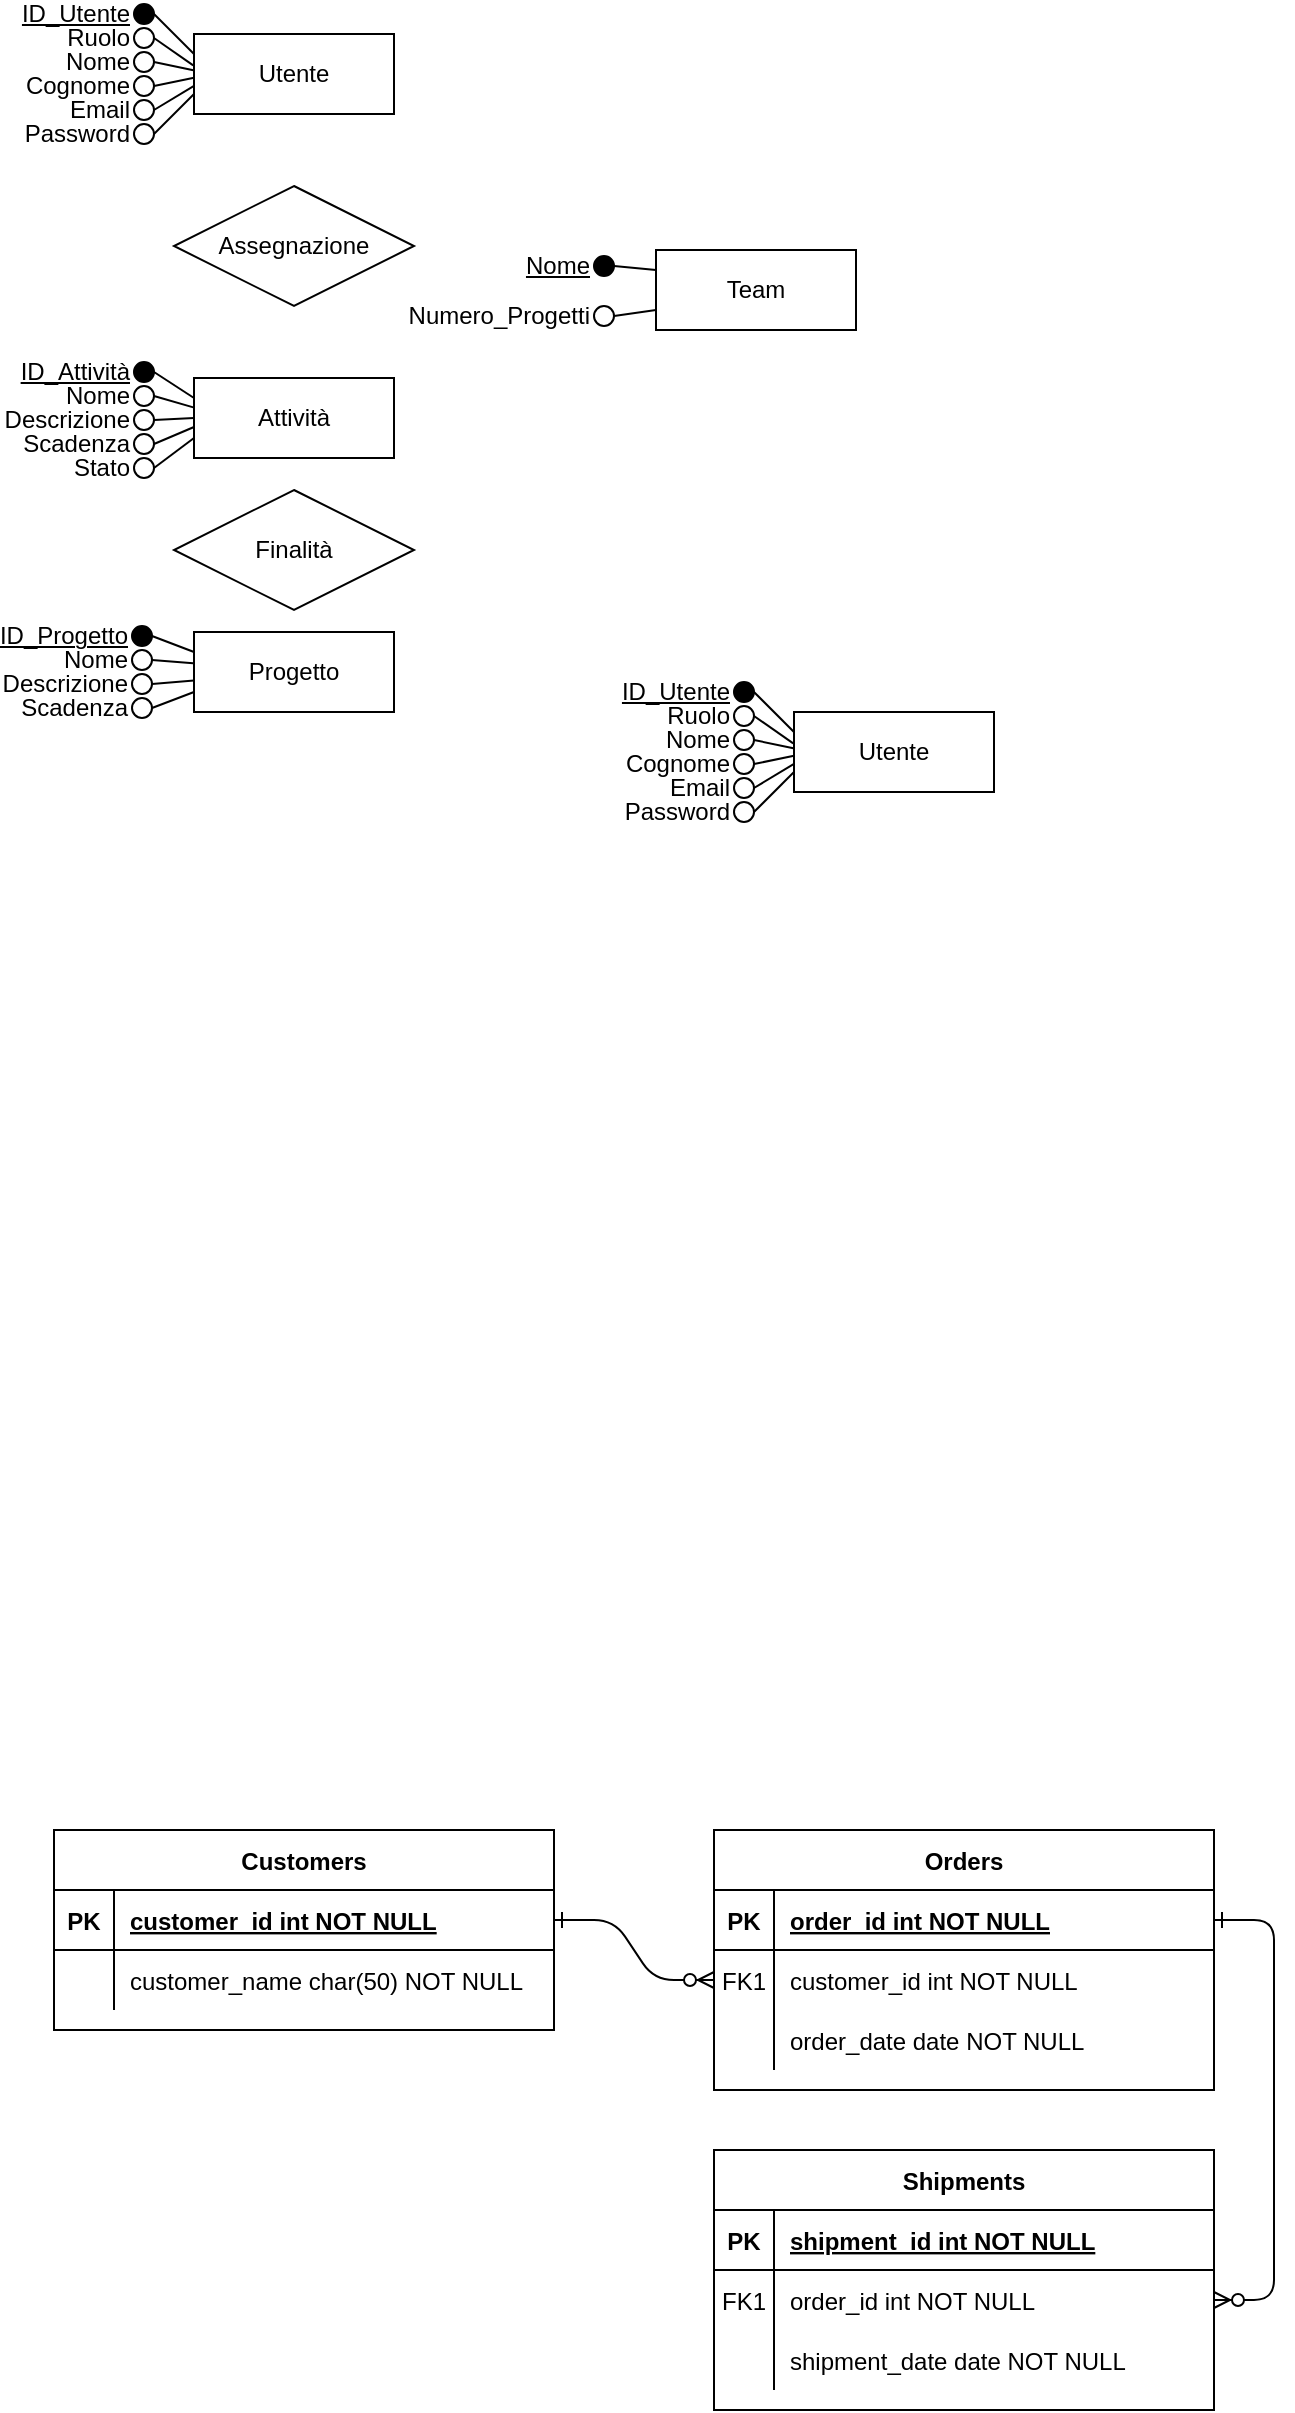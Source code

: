 <mxfile version="22.1.19" type="github">
  <diagram id="R2lEEEUBdFMjLlhIrx00" name="Page-1">
    <mxGraphModel dx="555" dy="1414" grid="1" gridSize="10" guides="1" tooltips="1" connect="1" arrows="1" fold="1" page="1" pageScale="1" pageWidth="850" pageHeight="1100" math="0" shadow="0" extFonts="Permanent Marker^https://fonts.googleapis.com/css?family=Permanent+Marker">
      <root>
        <mxCell id="0" />
        <mxCell id="1" parent="0" />
        <mxCell id="C-vyLk0tnHw3VtMMgP7b-1" value="" style="edgeStyle=entityRelationEdgeStyle;endArrow=ERzeroToMany;startArrow=ERone;endFill=1;startFill=0;" parent="1" source="C-vyLk0tnHw3VtMMgP7b-24" target="C-vyLk0tnHw3VtMMgP7b-6" edge="1">
          <mxGeometry width="100" height="100" relative="1" as="geometry">
            <mxPoint x="340" y="720" as="sourcePoint" />
            <mxPoint x="440" y="620" as="targetPoint" />
          </mxGeometry>
        </mxCell>
        <mxCell id="C-vyLk0tnHw3VtMMgP7b-12" value="" style="edgeStyle=entityRelationEdgeStyle;endArrow=ERzeroToMany;startArrow=ERone;endFill=1;startFill=0;" parent="1" source="C-vyLk0tnHw3VtMMgP7b-3" target="C-vyLk0tnHw3VtMMgP7b-17" edge="1">
          <mxGeometry width="100" height="100" relative="1" as="geometry">
            <mxPoint x="400" y="180" as="sourcePoint" />
            <mxPoint x="460" y="205" as="targetPoint" />
          </mxGeometry>
        </mxCell>
        <mxCell id="C-vyLk0tnHw3VtMMgP7b-2" value="Orders" style="shape=table;startSize=30;container=1;collapsible=1;childLayout=tableLayout;fixedRows=1;rowLines=0;fontStyle=1;align=center;resizeLast=1;" parent="1" vertex="1">
          <mxGeometry x="450" y="120" width="250" height="130" as="geometry" />
        </mxCell>
        <mxCell id="C-vyLk0tnHw3VtMMgP7b-3" value="" style="shape=partialRectangle;collapsible=0;dropTarget=0;pointerEvents=0;fillColor=none;points=[[0,0.5],[1,0.5]];portConstraint=eastwest;top=0;left=0;right=0;bottom=1;" parent="C-vyLk0tnHw3VtMMgP7b-2" vertex="1">
          <mxGeometry y="30" width="250" height="30" as="geometry" />
        </mxCell>
        <mxCell id="C-vyLk0tnHw3VtMMgP7b-4" value="PK" style="shape=partialRectangle;overflow=hidden;connectable=0;fillColor=none;top=0;left=0;bottom=0;right=0;fontStyle=1;" parent="C-vyLk0tnHw3VtMMgP7b-3" vertex="1">
          <mxGeometry width="30" height="30" as="geometry" />
        </mxCell>
        <mxCell id="C-vyLk0tnHw3VtMMgP7b-5" value="order_id int NOT NULL " style="shape=partialRectangle;overflow=hidden;connectable=0;fillColor=none;top=0;left=0;bottom=0;right=0;align=left;spacingLeft=6;fontStyle=5;" parent="C-vyLk0tnHw3VtMMgP7b-3" vertex="1">
          <mxGeometry x="30" width="220" height="30" as="geometry" />
        </mxCell>
        <mxCell id="C-vyLk0tnHw3VtMMgP7b-6" value="" style="shape=partialRectangle;collapsible=0;dropTarget=0;pointerEvents=0;fillColor=none;points=[[0,0.5],[1,0.5]];portConstraint=eastwest;top=0;left=0;right=0;bottom=0;" parent="C-vyLk0tnHw3VtMMgP7b-2" vertex="1">
          <mxGeometry y="60" width="250" height="30" as="geometry" />
        </mxCell>
        <mxCell id="C-vyLk0tnHw3VtMMgP7b-7" value="FK1" style="shape=partialRectangle;overflow=hidden;connectable=0;fillColor=none;top=0;left=0;bottom=0;right=0;" parent="C-vyLk0tnHw3VtMMgP7b-6" vertex="1">
          <mxGeometry width="30" height="30" as="geometry" />
        </mxCell>
        <mxCell id="C-vyLk0tnHw3VtMMgP7b-8" value="customer_id int NOT NULL" style="shape=partialRectangle;overflow=hidden;connectable=0;fillColor=none;top=0;left=0;bottom=0;right=0;align=left;spacingLeft=6;" parent="C-vyLk0tnHw3VtMMgP7b-6" vertex="1">
          <mxGeometry x="30" width="220" height="30" as="geometry" />
        </mxCell>
        <mxCell id="C-vyLk0tnHw3VtMMgP7b-9" value="" style="shape=partialRectangle;collapsible=0;dropTarget=0;pointerEvents=0;fillColor=none;points=[[0,0.5],[1,0.5]];portConstraint=eastwest;top=0;left=0;right=0;bottom=0;" parent="C-vyLk0tnHw3VtMMgP7b-2" vertex="1">
          <mxGeometry y="90" width="250" height="30" as="geometry" />
        </mxCell>
        <mxCell id="C-vyLk0tnHw3VtMMgP7b-10" value="" style="shape=partialRectangle;overflow=hidden;connectable=0;fillColor=none;top=0;left=0;bottom=0;right=0;" parent="C-vyLk0tnHw3VtMMgP7b-9" vertex="1">
          <mxGeometry width="30" height="30" as="geometry" />
        </mxCell>
        <mxCell id="C-vyLk0tnHw3VtMMgP7b-11" value="order_date date NOT NULL" style="shape=partialRectangle;overflow=hidden;connectable=0;fillColor=none;top=0;left=0;bottom=0;right=0;align=left;spacingLeft=6;" parent="C-vyLk0tnHw3VtMMgP7b-9" vertex="1">
          <mxGeometry x="30" width="220" height="30" as="geometry" />
        </mxCell>
        <mxCell id="C-vyLk0tnHw3VtMMgP7b-13" value="Shipments" style="shape=table;startSize=30;container=1;collapsible=1;childLayout=tableLayout;fixedRows=1;rowLines=0;fontStyle=1;align=center;resizeLast=1;" parent="1" vertex="1">
          <mxGeometry x="450" y="280" width="250" height="130" as="geometry" />
        </mxCell>
        <mxCell id="C-vyLk0tnHw3VtMMgP7b-14" value="" style="shape=partialRectangle;collapsible=0;dropTarget=0;pointerEvents=0;fillColor=none;points=[[0,0.5],[1,0.5]];portConstraint=eastwest;top=0;left=0;right=0;bottom=1;" parent="C-vyLk0tnHw3VtMMgP7b-13" vertex="1">
          <mxGeometry y="30" width="250" height="30" as="geometry" />
        </mxCell>
        <mxCell id="C-vyLk0tnHw3VtMMgP7b-15" value="PK" style="shape=partialRectangle;overflow=hidden;connectable=0;fillColor=none;top=0;left=0;bottom=0;right=0;fontStyle=1;" parent="C-vyLk0tnHw3VtMMgP7b-14" vertex="1">
          <mxGeometry width="30" height="30" as="geometry" />
        </mxCell>
        <mxCell id="C-vyLk0tnHw3VtMMgP7b-16" value="shipment_id int NOT NULL " style="shape=partialRectangle;overflow=hidden;connectable=0;fillColor=none;top=0;left=0;bottom=0;right=0;align=left;spacingLeft=6;fontStyle=5;" parent="C-vyLk0tnHw3VtMMgP7b-14" vertex="1">
          <mxGeometry x="30" width="220" height="30" as="geometry" />
        </mxCell>
        <mxCell id="C-vyLk0tnHw3VtMMgP7b-17" value="" style="shape=partialRectangle;collapsible=0;dropTarget=0;pointerEvents=0;fillColor=none;points=[[0,0.5],[1,0.5]];portConstraint=eastwest;top=0;left=0;right=0;bottom=0;" parent="C-vyLk0tnHw3VtMMgP7b-13" vertex="1">
          <mxGeometry y="60" width="250" height="30" as="geometry" />
        </mxCell>
        <mxCell id="C-vyLk0tnHw3VtMMgP7b-18" value="FK1" style="shape=partialRectangle;overflow=hidden;connectable=0;fillColor=none;top=0;left=0;bottom=0;right=0;" parent="C-vyLk0tnHw3VtMMgP7b-17" vertex="1">
          <mxGeometry width="30" height="30" as="geometry" />
        </mxCell>
        <mxCell id="C-vyLk0tnHw3VtMMgP7b-19" value="order_id int NOT NULL" style="shape=partialRectangle;overflow=hidden;connectable=0;fillColor=none;top=0;left=0;bottom=0;right=0;align=left;spacingLeft=6;" parent="C-vyLk0tnHw3VtMMgP7b-17" vertex="1">
          <mxGeometry x="30" width="220" height="30" as="geometry" />
        </mxCell>
        <mxCell id="C-vyLk0tnHw3VtMMgP7b-20" value="" style="shape=partialRectangle;collapsible=0;dropTarget=0;pointerEvents=0;fillColor=none;points=[[0,0.5],[1,0.5]];portConstraint=eastwest;top=0;left=0;right=0;bottom=0;" parent="C-vyLk0tnHw3VtMMgP7b-13" vertex="1">
          <mxGeometry y="90" width="250" height="30" as="geometry" />
        </mxCell>
        <mxCell id="C-vyLk0tnHw3VtMMgP7b-21" value="" style="shape=partialRectangle;overflow=hidden;connectable=0;fillColor=none;top=0;left=0;bottom=0;right=0;" parent="C-vyLk0tnHw3VtMMgP7b-20" vertex="1">
          <mxGeometry width="30" height="30" as="geometry" />
        </mxCell>
        <mxCell id="C-vyLk0tnHw3VtMMgP7b-22" value="shipment_date date NOT NULL" style="shape=partialRectangle;overflow=hidden;connectable=0;fillColor=none;top=0;left=0;bottom=0;right=0;align=left;spacingLeft=6;" parent="C-vyLk0tnHw3VtMMgP7b-20" vertex="1">
          <mxGeometry x="30" width="220" height="30" as="geometry" />
        </mxCell>
        <mxCell id="C-vyLk0tnHw3VtMMgP7b-23" value="Customers" style="shape=table;startSize=30;container=1;collapsible=1;childLayout=tableLayout;fixedRows=1;rowLines=0;fontStyle=1;align=center;resizeLast=1;" parent="1" vertex="1">
          <mxGeometry x="120" y="120" width="250" height="100" as="geometry" />
        </mxCell>
        <mxCell id="C-vyLk0tnHw3VtMMgP7b-24" value="" style="shape=partialRectangle;collapsible=0;dropTarget=0;pointerEvents=0;fillColor=none;points=[[0,0.5],[1,0.5]];portConstraint=eastwest;top=0;left=0;right=0;bottom=1;" parent="C-vyLk0tnHw3VtMMgP7b-23" vertex="1">
          <mxGeometry y="30" width="250" height="30" as="geometry" />
        </mxCell>
        <mxCell id="C-vyLk0tnHw3VtMMgP7b-25" value="PK" style="shape=partialRectangle;overflow=hidden;connectable=0;fillColor=none;top=0;left=0;bottom=0;right=0;fontStyle=1;" parent="C-vyLk0tnHw3VtMMgP7b-24" vertex="1">
          <mxGeometry width="30" height="30" as="geometry" />
        </mxCell>
        <mxCell id="C-vyLk0tnHw3VtMMgP7b-26" value="customer_id int NOT NULL " style="shape=partialRectangle;overflow=hidden;connectable=0;fillColor=none;top=0;left=0;bottom=0;right=0;align=left;spacingLeft=6;fontStyle=5;" parent="C-vyLk0tnHw3VtMMgP7b-24" vertex="1">
          <mxGeometry x="30" width="220" height="30" as="geometry" />
        </mxCell>
        <mxCell id="C-vyLk0tnHw3VtMMgP7b-27" value="" style="shape=partialRectangle;collapsible=0;dropTarget=0;pointerEvents=0;fillColor=none;points=[[0,0.5],[1,0.5]];portConstraint=eastwest;top=0;left=0;right=0;bottom=0;" parent="C-vyLk0tnHw3VtMMgP7b-23" vertex="1">
          <mxGeometry y="60" width="250" height="30" as="geometry" />
        </mxCell>
        <mxCell id="C-vyLk0tnHw3VtMMgP7b-28" value="" style="shape=partialRectangle;overflow=hidden;connectable=0;fillColor=none;top=0;left=0;bottom=0;right=0;" parent="C-vyLk0tnHw3VtMMgP7b-27" vertex="1">
          <mxGeometry width="30" height="30" as="geometry" />
        </mxCell>
        <mxCell id="C-vyLk0tnHw3VtMMgP7b-29" value="customer_name char(50) NOT NULL" style="shape=partialRectangle;overflow=hidden;connectable=0;fillColor=none;top=0;left=0;bottom=0;right=0;align=left;spacingLeft=6;" parent="C-vyLk0tnHw3VtMMgP7b-27" vertex="1">
          <mxGeometry x="30" width="220" height="30" as="geometry" />
        </mxCell>
        <mxCell id="qFlmXs2-IiSOsGQ-q7WV-1" value="Utente" style="whiteSpace=wrap;html=1;align=center;" vertex="1" parent="1">
          <mxGeometry x="190" y="-778" width="100" height="40" as="geometry" />
        </mxCell>
        <mxCell id="qFlmXs2-IiSOsGQ-q7WV-2" value="Ruolo" style="ellipse;whiteSpace=wrap;html=1;align=right;labelPosition=left;verticalLabelPosition=middle;verticalAlign=middle;fillColor=#FFFFFF;strokeColor=default;fillStyle=auto;gradientColor=none;" vertex="1" parent="1">
          <mxGeometry x="160" y="-781" width="10" height="10" as="geometry" />
        </mxCell>
        <mxCell id="qFlmXs2-IiSOsGQ-q7WV-3" value="Password" style="ellipse;whiteSpace=wrap;html=1;align=right;labelPosition=left;verticalLabelPosition=middle;verticalAlign=middle;fillColor=#FFFFFF;strokeColor=default;fillStyle=auto;gradientColor=none;" vertex="1" parent="1">
          <mxGeometry x="160" y="-733" width="10" height="10" as="geometry" />
        </mxCell>
        <mxCell id="qFlmXs2-IiSOsGQ-q7WV-4" value="Email" style="ellipse;whiteSpace=wrap;html=1;align=right;labelPosition=left;verticalLabelPosition=middle;verticalAlign=middle;fillColor=#FFFFFF;strokeColor=default;fillStyle=auto;gradientColor=none;" vertex="1" parent="1">
          <mxGeometry x="160" y="-745" width="10" height="10" as="geometry" />
        </mxCell>
        <mxCell id="qFlmXs2-IiSOsGQ-q7WV-5" value="Cognome" style="ellipse;whiteSpace=wrap;html=1;align=right;labelPosition=left;verticalLabelPosition=middle;verticalAlign=middle;fillColor=#FFFFFF;strokeColor=default;fillStyle=auto;gradientColor=none;" vertex="1" parent="1">
          <mxGeometry x="160" y="-757" width="10" height="10" as="geometry" />
        </mxCell>
        <mxCell id="qFlmXs2-IiSOsGQ-q7WV-6" value="Nome" style="ellipse;whiteSpace=wrap;html=1;align=right;labelPosition=left;verticalLabelPosition=middle;verticalAlign=middle;fillColor=#FFFFFF;strokeColor=default;fillStyle=auto;gradientColor=none;" vertex="1" parent="1">
          <mxGeometry x="160" y="-769" width="10" height="10" as="geometry" />
        </mxCell>
        <mxCell id="qFlmXs2-IiSOsGQ-q7WV-7" value="ID_Utente" style="ellipse;whiteSpace=wrap;html=1;align=right;fontStyle=4;labelBackgroundColor=none;labelPosition=left;verticalLabelPosition=middle;verticalAlign=middle;fillColor=#000000;" vertex="1" parent="1">
          <mxGeometry x="160" y="-793" width="10" height="10" as="geometry" />
        </mxCell>
        <mxCell id="qFlmXs2-IiSOsGQ-q7WV-21" value="" style="endArrow=none;html=1;rounded=0;entryX=0;entryY=0.25;entryDx=0;entryDy=0;exitX=1;exitY=0.5;exitDx=0;exitDy=0;" edge="1" parent="1" source="qFlmXs2-IiSOsGQ-q7WV-7" target="qFlmXs2-IiSOsGQ-q7WV-1">
          <mxGeometry width="50" height="50" relative="1" as="geometry">
            <mxPoint x="180" y="-790" as="sourcePoint" />
            <mxPoint x="220" y="-830" as="targetPoint" />
          </mxGeometry>
        </mxCell>
        <mxCell id="qFlmXs2-IiSOsGQ-q7WV-26" value="" style="endArrow=none;html=1;rounded=0;entryX=1;entryY=0.5;entryDx=0;entryDy=0;exitX=-0.004;exitY=0.392;exitDx=0;exitDy=0;exitPerimeter=0;" edge="1" parent="1" source="qFlmXs2-IiSOsGQ-q7WV-1" target="qFlmXs2-IiSOsGQ-q7WV-2">
          <mxGeometry width="50" height="50" relative="1" as="geometry">
            <mxPoint x="160" y="-730" as="sourcePoint" />
            <mxPoint x="210" y="-780" as="targetPoint" />
          </mxGeometry>
        </mxCell>
        <mxCell id="qFlmXs2-IiSOsGQ-q7WV-28" value="" style="endArrow=none;html=1;rounded=0;entryX=1;entryY=0.5;entryDx=0;entryDy=0;exitX=0.003;exitY=0.455;exitDx=0;exitDy=0;exitPerimeter=0;" edge="1" parent="1" source="qFlmXs2-IiSOsGQ-q7WV-1" target="qFlmXs2-IiSOsGQ-q7WV-6">
          <mxGeometry width="50" height="50" relative="1" as="geometry">
            <mxPoint x="201" y="-752" as="sourcePoint" />
            <mxPoint x="180" y="-757" as="targetPoint" />
          </mxGeometry>
        </mxCell>
        <mxCell id="qFlmXs2-IiSOsGQ-q7WV-29" value="" style="endArrow=none;html=1;rounded=0;entryX=1;entryY=0.5;entryDx=0;entryDy=0;exitX=0;exitY=0.548;exitDx=0;exitDy=0;exitPerimeter=0;" edge="1" parent="1" source="qFlmXs2-IiSOsGQ-q7WV-1" target="qFlmXs2-IiSOsGQ-q7WV-5">
          <mxGeometry width="50" height="50" relative="1" as="geometry">
            <mxPoint x="191" y="-740.5" as="sourcePoint" />
            <mxPoint x="170" y="-745.5" as="targetPoint" />
          </mxGeometry>
        </mxCell>
        <mxCell id="qFlmXs2-IiSOsGQ-q7WV-36" value="" style="endArrow=none;html=1;rounded=0;entryX=1;entryY=0.5;entryDx=0;entryDy=0;exitX=0;exitY=0.648;exitDx=0;exitDy=0;exitPerimeter=0;" edge="1" parent="1" source="qFlmXs2-IiSOsGQ-q7WV-1" target="qFlmXs2-IiSOsGQ-q7WV-4">
          <mxGeometry width="50" height="50" relative="1" as="geometry">
            <mxPoint x="200" y="-746" as="sourcePoint" />
            <mxPoint x="180" y="-733" as="targetPoint" />
          </mxGeometry>
        </mxCell>
        <mxCell id="qFlmXs2-IiSOsGQ-q7WV-37" value="" style="endArrow=none;html=1;rounded=0;entryX=1;entryY=0.5;entryDx=0;entryDy=0;exitX=0;exitY=0.75;exitDx=0;exitDy=0;" edge="1" parent="1" source="qFlmXs2-IiSOsGQ-q7WV-1" target="qFlmXs2-IiSOsGQ-q7WV-3">
          <mxGeometry width="50" height="50" relative="1" as="geometry">
            <mxPoint x="210" y="-736" as="sourcePoint" />
            <mxPoint x="190" y="-723" as="targetPoint" />
          </mxGeometry>
        </mxCell>
        <mxCell id="qFlmXs2-IiSOsGQ-q7WV-39" value="Progetto" style="whiteSpace=wrap;html=1;align=center;" vertex="1" parent="1">
          <mxGeometry x="190" y="-479" width="100" height="40" as="geometry" />
        </mxCell>
        <mxCell id="qFlmXs2-IiSOsGQ-q7WV-40" value="Nome" style="ellipse;whiteSpace=wrap;html=1;align=right;labelPosition=left;verticalLabelPosition=middle;verticalAlign=middle;fillColor=#FFFFFF;strokeColor=default;fillStyle=auto;gradientColor=none;" vertex="1" parent="1">
          <mxGeometry x="159" y="-470" width="10" height="10" as="geometry" />
        </mxCell>
        <mxCell id="qFlmXs2-IiSOsGQ-q7WV-43" value="Scadenza" style="ellipse;whiteSpace=wrap;html=1;align=right;labelPosition=left;verticalLabelPosition=middle;verticalAlign=middle;fillColor=#FFFFFF;strokeColor=default;fillStyle=auto;gradientColor=none;" vertex="1" parent="1">
          <mxGeometry x="159" y="-446" width="10" height="10" as="geometry" />
        </mxCell>
        <mxCell id="qFlmXs2-IiSOsGQ-q7WV-44" value="Descrizione" style="ellipse;whiteSpace=wrap;html=1;align=right;labelPosition=left;verticalLabelPosition=middle;verticalAlign=middle;fillColor=#FFFFFF;strokeColor=default;fillStyle=auto;gradientColor=none;" vertex="1" parent="1">
          <mxGeometry x="159" y="-458" width="10" height="10" as="geometry" />
        </mxCell>
        <mxCell id="qFlmXs2-IiSOsGQ-q7WV-45" value="ID_Progetto" style="ellipse;whiteSpace=wrap;html=1;align=right;fontStyle=4;labelBackgroundColor=none;labelPosition=left;verticalLabelPosition=middle;verticalAlign=middle;fillColor=#000000;" vertex="1" parent="1">
          <mxGeometry x="159" y="-482" width="10" height="10" as="geometry" />
        </mxCell>
        <mxCell id="qFlmXs2-IiSOsGQ-q7WV-46" value="" style="endArrow=none;html=1;rounded=0;entryX=0;entryY=0.25;entryDx=0;entryDy=0;exitX=1;exitY=0.5;exitDx=0;exitDy=0;" edge="1" parent="1" source="qFlmXs2-IiSOsGQ-q7WV-45" target="qFlmXs2-IiSOsGQ-q7WV-39">
          <mxGeometry width="50" height="50" relative="1" as="geometry">
            <mxPoint x="180" y="-491" as="sourcePoint" />
            <mxPoint x="220" y="-531" as="targetPoint" />
          </mxGeometry>
        </mxCell>
        <mxCell id="qFlmXs2-IiSOsGQ-q7WV-47" value="" style="endArrow=none;html=1;rounded=0;entryX=1;entryY=0.5;entryDx=0;entryDy=0;exitX=-0.004;exitY=0.392;exitDx=0;exitDy=0;exitPerimeter=0;" edge="1" parent="1" source="qFlmXs2-IiSOsGQ-q7WV-39" target="qFlmXs2-IiSOsGQ-q7WV-40">
          <mxGeometry width="50" height="50" relative="1" as="geometry">
            <mxPoint x="160" y="-431" as="sourcePoint" />
            <mxPoint x="210" y="-481" as="targetPoint" />
          </mxGeometry>
        </mxCell>
        <mxCell id="qFlmXs2-IiSOsGQ-q7WV-48" value="" style="endArrow=none;html=1;rounded=0;entryX=1;entryY=0.5;entryDx=0;entryDy=0;exitX=0;exitY=0.606;exitDx=0;exitDy=0;exitPerimeter=0;" edge="1" parent="1" source="qFlmXs2-IiSOsGQ-q7WV-39" target="qFlmXs2-IiSOsGQ-q7WV-44">
          <mxGeometry width="50" height="50" relative="1" as="geometry">
            <mxPoint x="201" y="-453" as="sourcePoint" />
            <mxPoint x="180" y="-458" as="targetPoint" />
          </mxGeometry>
        </mxCell>
        <mxCell id="qFlmXs2-IiSOsGQ-q7WV-49" value="" style="endArrow=none;html=1;rounded=0;entryX=1;entryY=0.5;entryDx=0;entryDy=0;exitX=0;exitY=0.75;exitDx=0;exitDy=0;" edge="1" parent="1" source="qFlmXs2-IiSOsGQ-q7WV-39" target="qFlmXs2-IiSOsGQ-q7WV-43">
          <mxGeometry width="50" height="50" relative="1" as="geometry">
            <mxPoint x="191" y="-441.5" as="sourcePoint" />
            <mxPoint x="170" y="-446.5" as="targetPoint" />
          </mxGeometry>
        </mxCell>
        <mxCell id="qFlmXs2-IiSOsGQ-q7WV-52" value="Attività" style="whiteSpace=wrap;html=1;align=center;" vertex="1" parent="1">
          <mxGeometry x="190" y="-606" width="100" height="40" as="geometry" />
        </mxCell>
        <mxCell id="qFlmXs2-IiSOsGQ-q7WV-53" value="Nome" style="ellipse;whiteSpace=wrap;html=1;align=right;labelPosition=left;verticalLabelPosition=middle;verticalAlign=middle;fillColor=#FFFFFF;strokeColor=default;fillStyle=auto;gradientColor=none;" vertex="1" parent="1">
          <mxGeometry x="160" y="-602" width="10" height="10" as="geometry" />
        </mxCell>
        <mxCell id="qFlmXs2-IiSOsGQ-q7WV-55" value="Stato" style="ellipse;whiteSpace=wrap;html=1;align=right;labelPosition=left;verticalLabelPosition=middle;verticalAlign=middle;fillColor=#FFFFFF;strokeColor=default;fillStyle=auto;gradientColor=none;" vertex="1" parent="1">
          <mxGeometry x="160" y="-566" width="10" height="10" as="geometry" />
        </mxCell>
        <mxCell id="qFlmXs2-IiSOsGQ-q7WV-56" value="Scadenza" style="ellipse;whiteSpace=wrap;html=1;align=right;labelPosition=left;verticalLabelPosition=middle;verticalAlign=middle;fillColor=#FFFFFF;strokeColor=default;fillStyle=auto;gradientColor=none;" vertex="1" parent="1">
          <mxGeometry x="160" y="-578" width="10" height="10" as="geometry" />
        </mxCell>
        <mxCell id="qFlmXs2-IiSOsGQ-q7WV-57" value="Descrizione" style="ellipse;whiteSpace=wrap;html=1;align=right;labelPosition=left;verticalLabelPosition=middle;verticalAlign=middle;fillColor=#FFFFFF;strokeColor=default;fillStyle=auto;gradientColor=none;" vertex="1" parent="1">
          <mxGeometry x="160" y="-590" width="10" height="10" as="geometry" />
        </mxCell>
        <mxCell id="qFlmXs2-IiSOsGQ-q7WV-58" value="ID_Attività" style="ellipse;whiteSpace=wrap;html=1;align=right;fontStyle=4;labelBackgroundColor=none;labelPosition=left;verticalLabelPosition=middle;verticalAlign=middle;fillColor=#000000;" vertex="1" parent="1">
          <mxGeometry x="160" y="-614" width="10" height="10" as="geometry" />
        </mxCell>
        <mxCell id="qFlmXs2-IiSOsGQ-q7WV-59" value="" style="endArrow=none;html=1;rounded=0;entryX=0;entryY=0.25;entryDx=0;entryDy=0;exitX=1;exitY=0.5;exitDx=0;exitDy=0;" edge="1" parent="1" source="qFlmXs2-IiSOsGQ-q7WV-58" target="qFlmXs2-IiSOsGQ-q7WV-52">
          <mxGeometry width="50" height="50" relative="1" as="geometry">
            <mxPoint x="180" y="-617" as="sourcePoint" />
            <mxPoint x="220" y="-657" as="targetPoint" />
          </mxGeometry>
        </mxCell>
        <mxCell id="qFlmXs2-IiSOsGQ-q7WV-60" value="" style="endArrow=none;html=1;rounded=0;entryX=1;entryY=0.5;entryDx=0;entryDy=0;exitX=0.001;exitY=0.37;exitDx=0;exitDy=0;exitPerimeter=0;" edge="1" parent="1" source="qFlmXs2-IiSOsGQ-q7WV-52" target="qFlmXs2-IiSOsGQ-q7WV-53">
          <mxGeometry width="50" height="50" relative="1" as="geometry">
            <mxPoint x="160" y="-557" as="sourcePoint" />
            <mxPoint x="210" y="-607" as="targetPoint" />
          </mxGeometry>
        </mxCell>
        <mxCell id="qFlmXs2-IiSOsGQ-q7WV-61" value="" style="endArrow=none;html=1;rounded=0;entryX=1;entryY=0.5;entryDx=0;entryDy=0;exitX=0;exitY=0.5;exitDx=0;exitDy=0;" edge="1" parent="1" source="qFlmXs2-IiSOsGQ-q7WV-52" target="qFlmXs2-IiSOsGQ-q7WV-57">
          <mxGeometry width="50" height="50" relative="1" as="geometry">
            <mxPoint x="201" y="-579" as="sourcePoint" />
            <mxPoint x="180" y="-584" as="targetPoint" />
          </mxGeometry>
        </mxCell>
        <mxCell id="qFlmXs2-IiSOsGQ-q7WV-62" value="" style="endArrow=none;html=1;rounded=0;entryX=1;entryY=0.5;entryDx=0;entryDy=0;exitX=0;exitY=0.613;exitDx=0;exitDy=0;exitPerimeter=0;" edge="1" parent="1" source="qFlmXs2-IiSOsGQ-q7WV-52" target="qFlmXs2-IiSOsGQ-q7WV-56">
          <mxGeometry width="50" height="50" relative="1" as="geometry">
            <mxPoint x="191" y="-567.5" as="sourcePoint" />
            <mxPoint x="170" y="-572.5" as="targetPoint" />
          </mxGeometry>
        </mxCell>
        <mxCell id="qFlmXs2-IiSOsGQ-q7WV-63" value="" style="endArrow=none;html=1;rounded=0;entryX=1;entryY=0.5;entryDx=0;entryDy=0;exitX=0;exitY=0.75;exitDx=0;exitDy=0;" edge="1" parent="1" source="qFlmXs2-IiSOsGQ-q7WV-52" target="qFlmXs2-IiSOsGQ-q7WV-55">
          <mxGeometry width="50" height="50" relative="1" as="geometry">
            <mxPoint x="200" y="-573" as="sourcePoint" />
            <mxPoint x="180" y="-560" as="targetPoint" />
          </mxGeometry>
        </mxCell>
        <mxCell id="qFlmXs2-IiSOsGQ-q7WV-65" value="Team" style="whiteSpace=wrap;html=1;align=center;" vertex="1" parent="1">
          <mxGeometry x="421" y="-670" width="100" height="40" as="geometry" />
        </mxCell>
        <mxCell id="qFlmXs2-IiSOsGQ-q7WV-66" value="Numero_Progetti" style="ellipse;whiteSpace=wrap;html=1;align=right;labelPosition=left;verticalLabelPosition=middle;verticalAlign=middle;fillColor=#FFFFFF;strokeColor=default;fillStyle=auto;gradientColor=none;" vertex="1" parent="1">
          <mxGeometry x="390" y="-642" width="10" height="10" as="geometry" />
        </mxCell>
        <mxCell id="qFlmXs2-IiSOsGQ-q7WV-71" value="Nome" style="ellipse;whiteSpace=wrap;html=1;align=right;fontStyle=4;labelBackgroundColor=none;labelPosition=left;verticalLabelPosition=middle;verticalAlign=middle;fillColor=#000000;" vertex="1" parent="1">
          <mxGeometry x="390" y="-667" width="10" height="10" as="geometry" />
        </mxCell>
        <mxCell id="qFlmXs2-IiSOsGQ-q7WV-72" value="" style="endArrow=none;html=1;rounded=0;entryX=0;entryY=0.25;entryDx=0;entryDy=0;exitX=1;exitY=0.5;exitDx=0;exitDy=0;" edge="1" parent="1" source="qFlmXs2-IiSOsGQ-q7WV-71" target="qFlmXs2-IiSOsGQ-q7WV-65">
          <mxGeometry width="50" height="50" relative="1" as="geometry">
            <mxPoint x="410" y="-682" as="sourcePoint" />
            <mxPoint x="450" y="-722" as="targetPoint" />
          </mxGeometry>
        </mxCell>
        <mxCell id="qFlmXs2-IiSOsGQ-q7WV-73" value="" style="endArrow=none;html=1;rounded=0;entryX=1;entryY=0.5;entryDx=0;entryDy=0;exitX=0;exitY=0.75;exitDx=0;exitDy=0;" edge="1" parent="1" source="qFlmXs2-IiSOsGQ-q7WV-65" target="qFlmXs2-IiSOsGQ-q7WV-66">
          <mxGeometry width="50" height="50" relative="1" as="geometry">
            <mxPoint x="390" y="-622" as="sourcePoint" />
            <mxPoint x="440" y="-672" as="targetPoint" />
          </mxGeometry>
        </mxCell>
        <mxCell id="qFlmXs2-IiSOsGQ-q7WV-78" value="Utente" style="whiteSpace=wrap;html=1;align=center;" vertex="1" parent="1">
          <mxGeometry x="490" y="-439" width="100" height="40" as="geometry" />
        </mxCell>
        <mxCell id="qFlmXs2-IiSOsGQ-q7WV-79" value="Ruolo" style="ellipse;whiteSpace=wrap;html=1;align=right;labelPosition=left;verticalLabelPosition=middle;verticalAlign=middle;fillColor=#FFFFFF;strokeColor=default;fillStyle=auto;gradientColor=none;" vertex="1" parent="1">
          <mxGeometry x="460" y="-442" width="10" height="10" as="geometry" />
        </mxCell>
        <mxCell id="qFlmXs2-IiSOsGQ-q7WV-80" value="Password" style="ellipse;whiteSpace=wrap;html=1;align=right;labelPosition=left;verticalLabelPosition=middle;verticalAlign=middle;fillColor=#FFFFFF;strokeColor=default;fillStyle=auto;gradientColor=none;" vertex="1" parent="1">
          <mxGeometry x="460" y="-394" width="10" height="10" as="geometry" />
        </mxCell>
        <mxCell id="qFlmXs2-IiSOsGQ-q7WV-81" value="Email" style="ellipse;whiteSpace=wrap;html=1;align=right;labelPosition=left;verticalLabelPosition=middle;verticalAlign=middle;fillColor=#FFFFFF;strokeColor=default;fillStyle=auto;gradientColor=none;" vertex="1" parent="1">
          <mxGeometry x="460" y="-406" width="10" height="10" as="geometry" />
        </mxCell>
        <mxCell id="qFlmXs2-IiSOsGQ-q7WV-82" value="Cognome" style="ellipse;whiteSpace=wrap;html=1;align=right;labelPosition=left;verticalLabelPosition=middle;verticalAlign=middle;fillColor=#FFFFFF;strokeColor=default;fillStyle=auto;gradientColor=none;" vertex="1" parent="1">
          <mxGeometry x="460" y="-418" width="10" height="10" as="geometry" />
        </mxCell>
        <mxCell id="qFlmXs2-IiSOsGQ-q7WV-83" value="Nome" style="ellipse;whiteSpace=wrap;html=1;align=right;labelPosition=left;verticalLabelPosition=middle;verticalAlign=middle;fillColor=#FFFFFF;strokeColor=default;fillStyle=auto;gradientColor=none;" vertex="1" parent="1">
          <mxGeometry x="460" y="-430" width="10" height="10" as="geometry" />
        </mxCell>
        <mxCell id="qFlmXs2-IiSOsGQ-q7WV-84" value="ID_Utente" style="ellipse;whiteSpace=wrap;html=1;align=right;fontStyle=4;labelBackgroundColor=none;labelPosition=left;verticalLabelPosition=middle;verticalAlign=middle;fillColor=#000000;" vertex="1" parent="1">
          <mxGeometry x="460" y="-454" width="10" height="10" as="geometry" />
        </mxCell>
        <mxCell id="qFlmXs2-IiSOsGQ-q7WV-85" value="" style="endArrow=none;html=1;rounded=0;entryX=0;entryY=0.25;entryDx=0;entryDy=0;exitX=1;exitY=0.5;exitDx=0;exitDy=0;" edge="1" parent="1" source="qFlmXs2-IiSOsGQ-q7WV-84" target="qFlmXs2-IiSOsGQ-q7WV-78">
          <mxGeometry width="50" height="50" relative="1" as="geometry">
            <mxPoint x="480" y="-451" as="sourcePoint" />
            <mxPoint x="520" y="-491" as="targetPoint" />
          </mxGeometry>
        </mxCell>
        <mxCell id="qFlmXs2-IiSOsGQ-q7WV-86" value="" style="endArrow=none;html=1;rounded=0;entryX=1;entryY=0.5;entryDx=0;entryDy=0;exitX=-0.004;exitY=0.392;exitDx=0;exitDy=0;exitPerimeter=0;" edge="1" parent="1" source="qFlmXs2-IiSOsGQ-q7WV-78" target="qFlmXs2-IiSOsGQ-q7WV-79">
          <mxGeometry width="50" height="50" relative="1" as="geometry">
            <mxPoint x="460" y="-391" as="sourcePoint" />
            <mxPoint x="510" y="-441" as="targetPoint" />
          </mxGeometry>
        </mxCell>
        <mxCell id="qFlmXs2-IiSOsGQ-q7WV-87" value="" style="endArrow=none;html=1;rounded=0;entryX=1;entryY=0.5;entryDx=0;entryDy=0;exitX=0.003;exitY=0.455;exitDx=0;exitDy=0;exitPerimeter=0;" edge="1" parent="1" source="qFlmXs2-IiSOsGQ-q7WV-78" target="qFlmXs2-IiSOsGQ-q7WV-83">
          <mxGeometry width="50" height="50" relative="1" as="geometry">
            <mxPoint x="501" y="-413" as="sourcePoint" />
            <mxPoint x="480" y="-418" as="targetPoint" />
          </mxGeometry>
        </mxCell>
        <mxCell id="qFlmXs2-IiSOsGQ-q7WV-88" value="" style="endArrow=none;html=1;rounded=0;entryX=1;entryY=0.5;entryDx=0;entryDy=0;exitX=0;exitY=0.548;exitDx=0;exitDy=0;exitPerimeter=0;" edge="1" parent="1" source="qFlmXs2-IiSOsGQ-q7WV-78" target="qFlmXs2-IiSOsGQ-q7WV-82">
          <mxGeometry width="50" height="50" relative="1" as="geometry">
            <mxPoint x="491" y="-401.5" as="sourcePoint" />
            <mxPoint x="470" y="-406.5" as="targetPoint" />
          </mxGeometry>
        </mxCell>
        <mxCell id="qFlmXs2-IiSOsGQ-q7WV-89" value="" style="endArrow=none;html=1;rounded=0;entryX=1;entryY=0.5;entryDx=0;entryDy=0;exitX=0;exitY=0.648;exitDx=0;exitDy=0;exitPerimeter=0;" edge="1" parent="1" source="qFlmXs2-IiSOsGQ-q7WV-78" target="qFlmXs2-IiSOsGQ-q7WV-81">
          <mxGeometry width="50" height="50" relative="1" as="geometry">
            <mxPoint x="500" y="-407" as="sourcePoint" />
            <mxPoint x="480" y="-394" as="targetPoint" />
          </mxGeometry>
        </mxCell>
        <mxCell id="qFlmXs2-IiSOsGQ-q7WV-90" value="" style="endArrow=none;html=1;rounded=0;entryX=1;entryY=0.5;entryDx=0;entryDy=0;exitX=0;exitY=0.75;exitDx=0;exitDy=0;" edge="1" parent="1" source="qFlmXs2-IiSOsGQ-q7WV-78" target="qFlmXs2-IiSOsGQ-q7WV-80">
          <mxGeometry width="50" height="50" relative="1" as="geometry">
            <mxPoint x="510" y="-397" as="sourcePoint" />
            <mxPoint x="490" y="-384" as="targetPoint" />
          </mxGeometry>
        </mxCell>
        <mxCell id="qFlmXs2-IiSOsGQ-q7WV-91" value="Assegnazione" style="shape=rhombus;perimeter=rhombusPerimeter;whiteSpace=wrap;html=1;align=center;" vertex="1" parent="1">
          <mxGeometry x="180" y="-702" width="120" height="60" as="geometry" />
        </mxCell>
        <mxCell id="qFlmXs2-IiSOsGQ-q7WV-96" value="Finalità" style="shape=rhombus;perimeter=rhombusPerimeter;whiteSpace=wrap;html=1;align=center;" vertex="1" parent="1">
          <mxGeometry x="180" y="-550" width="120" height="60" as="geometry" />
        </mxCell>
      </root>
    </mxGraphModel>
  </diagram>
</mxfile>
